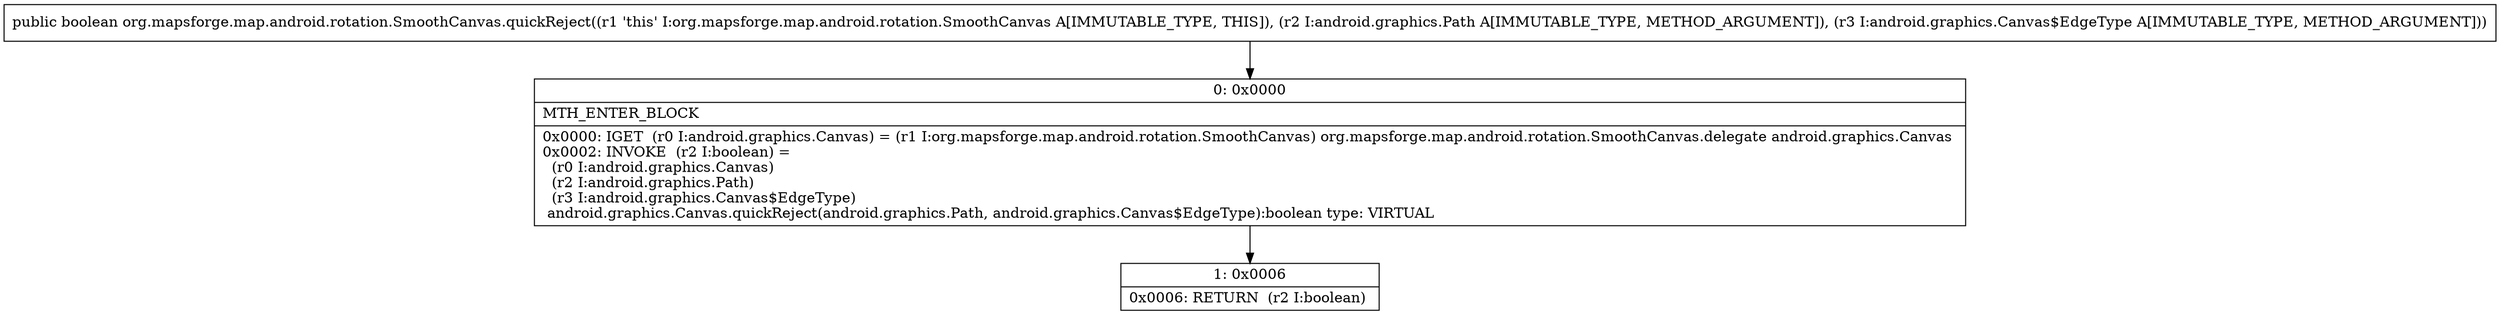 digraph "CFG fororg.mapsforge.map.android.rotation.SmoothCanvas.quickReject(Landroid\/graphics\/Path;Landroid\/graphics\/Canvas$EdgeType;)Z" {
Node_0 [shape=record,label="{0\:\ 0x0000|MTH_ENTER_BLOCK\l|0x0000: IGET  (r0 I:android.graphics.Canvas) = (r1 I:org.mapsforge.map.android.rotation.SmoothCanvas) org.mapsforge.map.android.rotation.SmoothCanvas.delegate android.graphics.Canvas \l0x0002: INVOKE  (r2 I:boolean) = \l  (r0 I:android.graphics.Canvas)\l  (r2 I:android.graphics.Path)\l  (r3 I:android.graphics.Canvas$EdgeType)\l android.graphics.Canvas.quickReject(android.graphics.Path, android.graphics.Canvas$EdgeType):boolean type: VIRTUAL \l}"];
Node_1 [shape=record,label="{1\:\ 0x0006|0x0006: RETURN  (r2 I:boolean) \l}"];
MethodNode[shape=record,label="{public boolean org.mapsforge.map.android.rotation.SmoothCanvas.quickReject((r1 'this' I:org.mapsforge.map.android.rotation.SmoothCanvas A[IMMUTABLE_TYPE, THIS]), (r2 I:android.graphics.Path A[IMMUTABLE_TYPE, METHOD_ARGUMENT]), (r3 I:android.graphics.Canvas$EdgeType A[IMMUTABLE_TYPE, METHOD_ARGUMENT])) }"];
MethodNode -> Node_0;
Node_0 -> Node_1;
}

